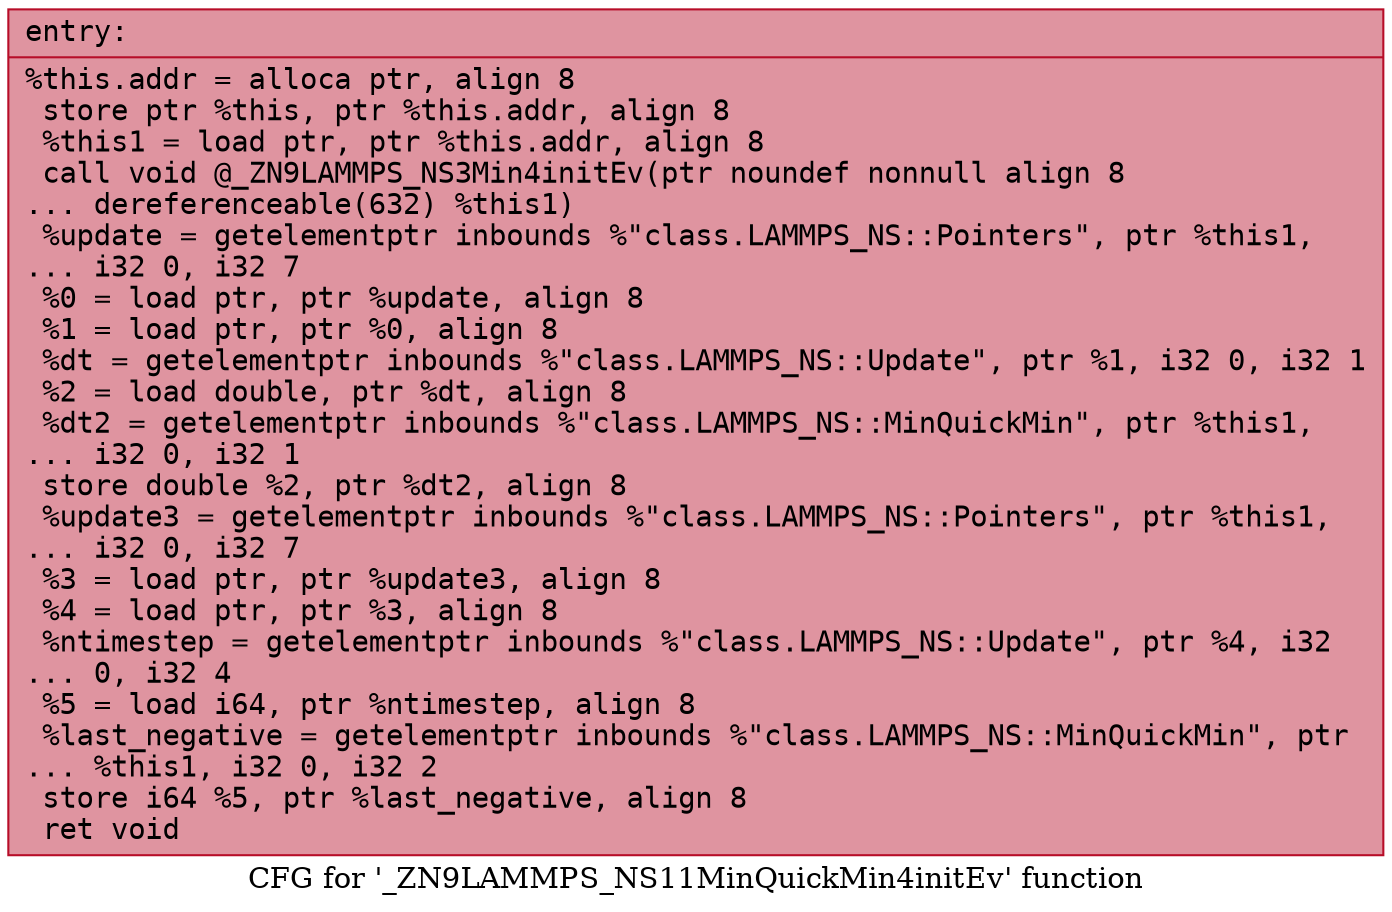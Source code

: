 digraph "CFG for '_ZN9LAMMPS_NS11MinQuickMin4initEv' function" {
	label="CFG for '_ZN9LAMMPS_NS11MinQuickMin4initEv' function";

	Node0x5648aca21570 [shape=record,color="#b70d28ff", style=filled, fillcolor="#b70d2870" fontname="Courier",label="{entry:\l|  %this.addr = alloca ptr, align 8\l  store ptr %this, ptr %this.addr, align 8\l  %this1 = load ptr, ptr %this.addr, align 8\l  call void @_ZN9LAMMPS_NS3Min4initEv(ptr noundef nonnull align 8\l... dereferenceable(632) %this1)\l  %update = getelementptr inbounds %\"class.LAMMPS_NS::Pointers\", ptr %this1,\l... i32 0, i32 7\l  %0 = load ptr, ptr %update, align 8\l  %1 = load ptr, ptr %0, align 8\l  %dt = getelementptr inbounds %\"class.LAMMPS_NS::Update\", ptr %1, i32 0, i32 1\l  %2 = load double, ptr %dt, align 8\l  %dt2 = getelementptr inbounds %\"class.LAMMPS_NS::MinQuickMin\", ptr %this1,\l... i32 0, i32 1\l  store double %2, ptr %dt2, align 8\l  %update3 = getelementptr inbounds %\"class.LAMMPS_NS::Pointers\", ptr %this1,\l... i32 0, i32 7\l  %3 = load ptr, ptr %update3, align 8\l  %4 = load ptr, ptr %3, align 8\l  %ntimestep = getelementptr inbounds %\"class.LAMMPS_NS::Update\", ptr %4, i32\l... 0, i32 4\l  %5 = load i64, ptr %ntimestep, align 8\l  %last_negative = getelementptr inbounds %\"class.LAMMPS_NS::MinQuickMin\", ptr\l... %this1, i32 0, i32 2\l  store i64 %5, ptr %last_negative, align 8\l  ret void\l}"];
}
